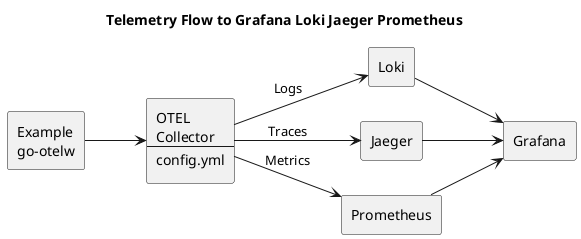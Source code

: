@startuml grafana-loki-jaeger
title Telemetry Flow to Grafana Loki Jaeger Prometheus
left to right direction

agent "Example\ngo-otelw" as EX
agent "OTEL\nCollector\n----\nconfig.yml" as OC

agent Loki
agent Jaeger
agent Prometheus
agent Grafana

EX --> OC
OC --> Loki: "Logs"
OC --> Jaeger: "Traces"
OC --> Prometheus: "Metrics"
Loki --> Grafana
Jaeger --> Grafana
Prometheus --> Grafana

@enduml
